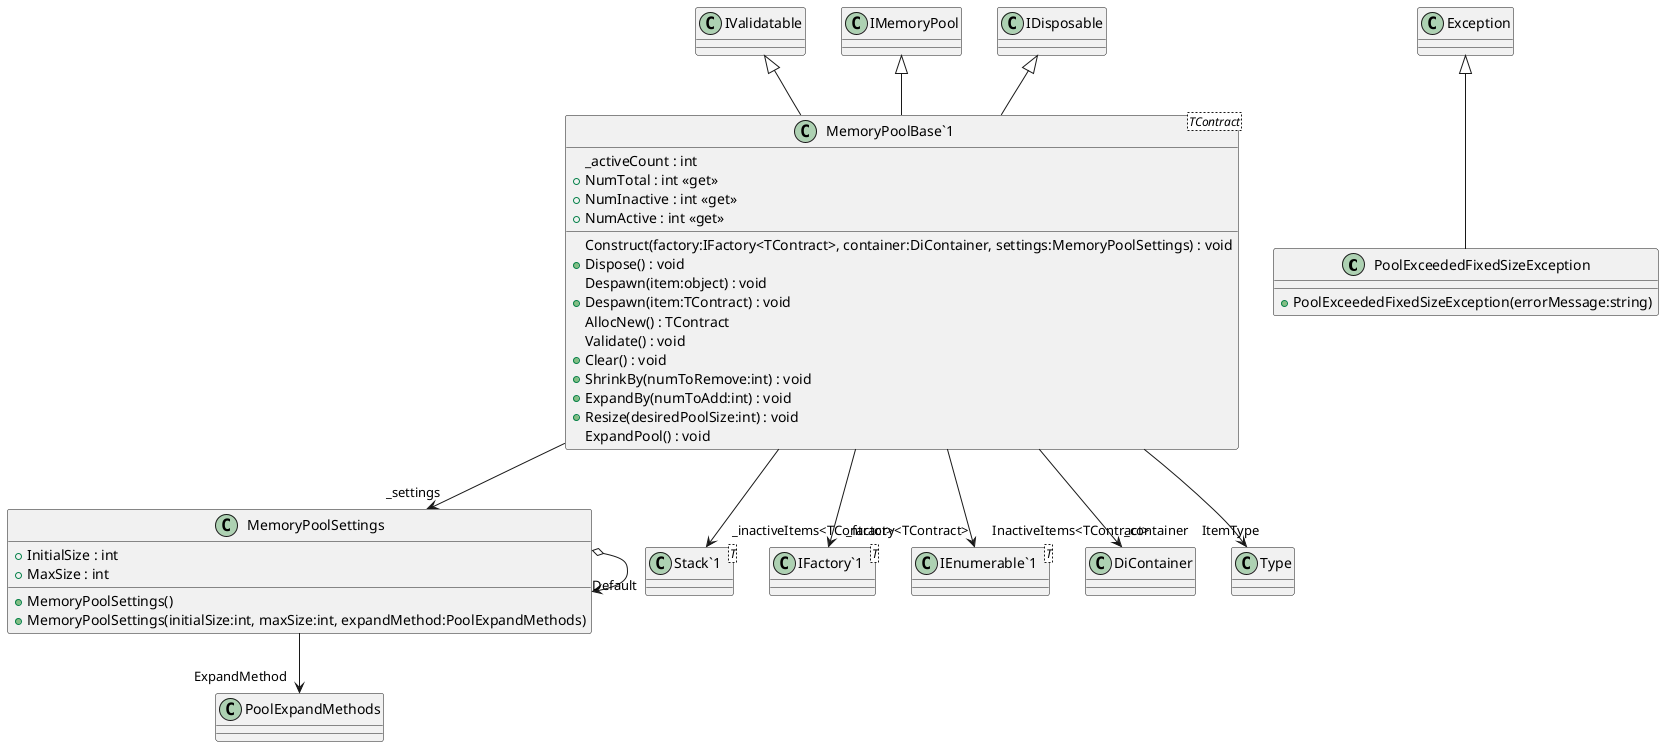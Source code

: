 @startuml
class PoolExceededFixedSizeException {
    + PoolExceededFixedSizeException(errorMessage:string)
}
class MemoryPoolSettings {
    + InitialSize : int
    + MaxSize : int
    + MemoryPoolSettings()
    + MemoryPoolSettings(initialSize:int, maxSize:int, expandMethod:PoolExpandMethods)
}
class "MemoryPoolBase`1"<TContract> {
    _activeCount : int
    Construct(factory:IFactory<TContract>, container:DiContainer, settings:MemoryPoolSettings) : void
    + NumTotal : int <<get>>
    + NumInactive : int <<get>>
    + NumActive : int <<get>>
    + Dispose() : void
    Despawn(item:object) : void
    + Despawn(item:TContract) : void
    AllocNew() : TContract
    Validate() : void
    + Clear() : void
    + ShrinkBy(numToRemove:int) : void
    + ExpandBy(numToAdd:int) : void
    + Resize(desiredPoolSize:int) : void
    ExpandPool() : void
}
class "Stack`1"<T> {
}
class "IFactory`1"<T> {
}
class "IEnumerable`1"<T> {
}
Exception <|-- PoolExceededFixedSizeException
MemoryPoolSettings --> "ExpandMethod" PoolExpandMethods
MemoryPoolSettings o-> "Default" MemoryPoolSettings
IValidatable <|-- "MemoryPoolBase`1"
IMemoryPool <|-- "MemoryPoolBase`1"
IDisposable <|-- "MemoryPoolBase`1"
"MemoryPoolBase`1" --> "_inactiveItems<TContract>" "Stack`1"
"MemoryPoolBase`1" --> "_factory<TContract>" "IFactory`1"
"MemoryPoolBase`1" --> "_settings" MemoryPoolSettings
"MemoryPoolBase`1" --> "_container" DiContainer
"MemoryPoolBase`1" --> "InactiveItems<TContract>" "IEnumerable`1"
"MemoryPoolBase`1" --> "ItemType" Type
@enduml
